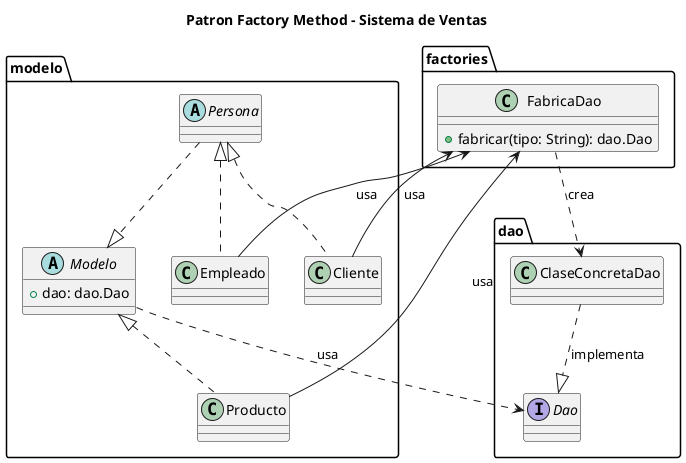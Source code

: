 @startuml
title Patron Factory Method - Sistema de Ventas
package dao {
   interface Dao {}
   class ClaseConcretaDao{}
    ClaseConcretaDao ..|> Dao : implementa
}
package modelo {
  abstract class Modelo {
    +dao: dao.Dao 
  }
  abstract class Persona {}
  class Cliente {}
  class Empleado {}
  class Producto {}

  Modelo <|.. Producto
  Persona ..|> Modelo
  Persona <|.. Cliente
  Persona <|.. Empleado
  Modelo ..> dao.Dao : usa
}

package factories {
  class FabricaDao {
    +fabricar(tipo: String): dao.Dao
  }

  ' Relación entre las fábricas y las clases de persona
  FabricaDao <-- Cliente : usa
  FabricaDao <-- Empleado : usa
  FabricaDao <-- Producto : usa
  FabricaDao ..> dao.ClaseConcretaDao : crea
}
@enduml